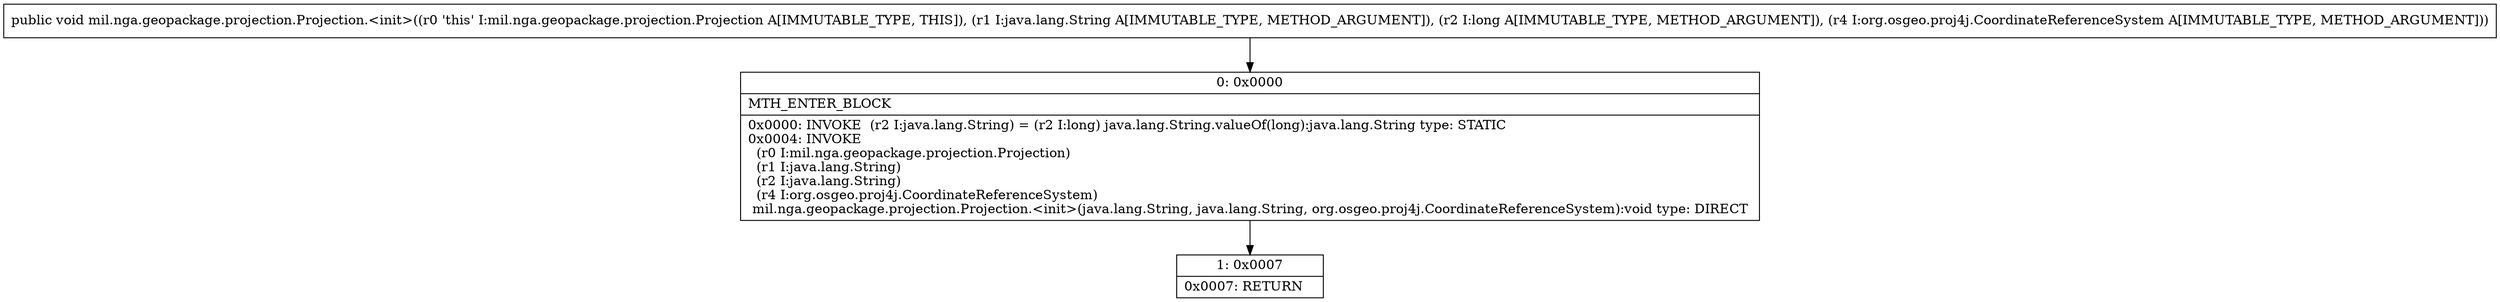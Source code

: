 digraph "CFG formil.nga.geopackage.projection.Projection.\<init\>(Ljava\/lang\/String;JLorg\/osgeo\/proj4j\/CoordinateReferenceSystem;)V" {
Node_0 [shape=record,label="{0\:\ 0x0000|MTH_ENTER_BLOCK\l|0x0000: INVOKE  (r2 I:java.lang.String) = (r2 I:long) java.lang.String.valueOf(long):java.lang.String type: STATIC \l0x0004: INVOKE  \l  (r0 I:mil.nga.geopackage.projection.Projection)\l  (r1 I:java.lang.String)\l  (r2 I:java.lang.String)\l  (r4 I:org.osgeo.proj4j.CoordinateReferenceSystem)\l mil.nga.geopackage.projection.Projection.\<init\>(java.lang.String, java.lang.String, org.osgeo.proj4j.CoordinateReferenceSystem):void type: DIRECT \l}"];
Node_1 [shape=record,label="{1\:\ 0x0007|0x0007: RETURN   \l}"];
MethodNode[shape=record,label="{public void mil.nga.geopackage.projection.Projection.\<init\>((r0 'this' I:mil.nga.geopackage.projection.Projection A[IMMUTABLE_TYPE, THIS]), (r1 I:java.lang.String A[IMMUTABLE_TYPE, METHOD_ARGUMENT]), (r2 I:long A[IMMUTABLE_TYPE, METHOD_ARGUMENT]), (r4 I:org.osgeo.proj4j.CoordinateReferenceSystem A[IMMUTABLE_TYPE, METHOD_ARGUMENT])) }"];
MethodNode -> Node_0;
Node_0 -> Node_1;
}

